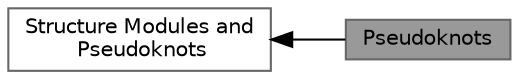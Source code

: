 digraph "Pseudoknots"
{
 // INTERACTIVE_SVG=YES
 // LATEX_PDF_SIZE
  bgcolor="transparent";
  edge [fontname=Helvetica,fontsize=10,labelfontname=Helvetica,labelfontsize=10];
  node [fontname=Helvetica,fontsize=10,shape=box,height=0.2,width=0.4];
  rankdir=LR;
  Node2 [label="Structure Modules and\l Pseudoknots",height=0.2,width=0.4,color="grey40", fillcolor="white", style="filled",URL="$group__paired__modules.html",tooltip=" "];
  Node1 [label="Pseudoknots",height=0.2,width=0.4,color="gray40", fillcolor="grey60", style="filled", fontcolor="black",tooltip="Implementations to predict pseudoknotted structures."];
  Node2->Node1 [shape=plaintext, dir="back", style="solid"];
}
